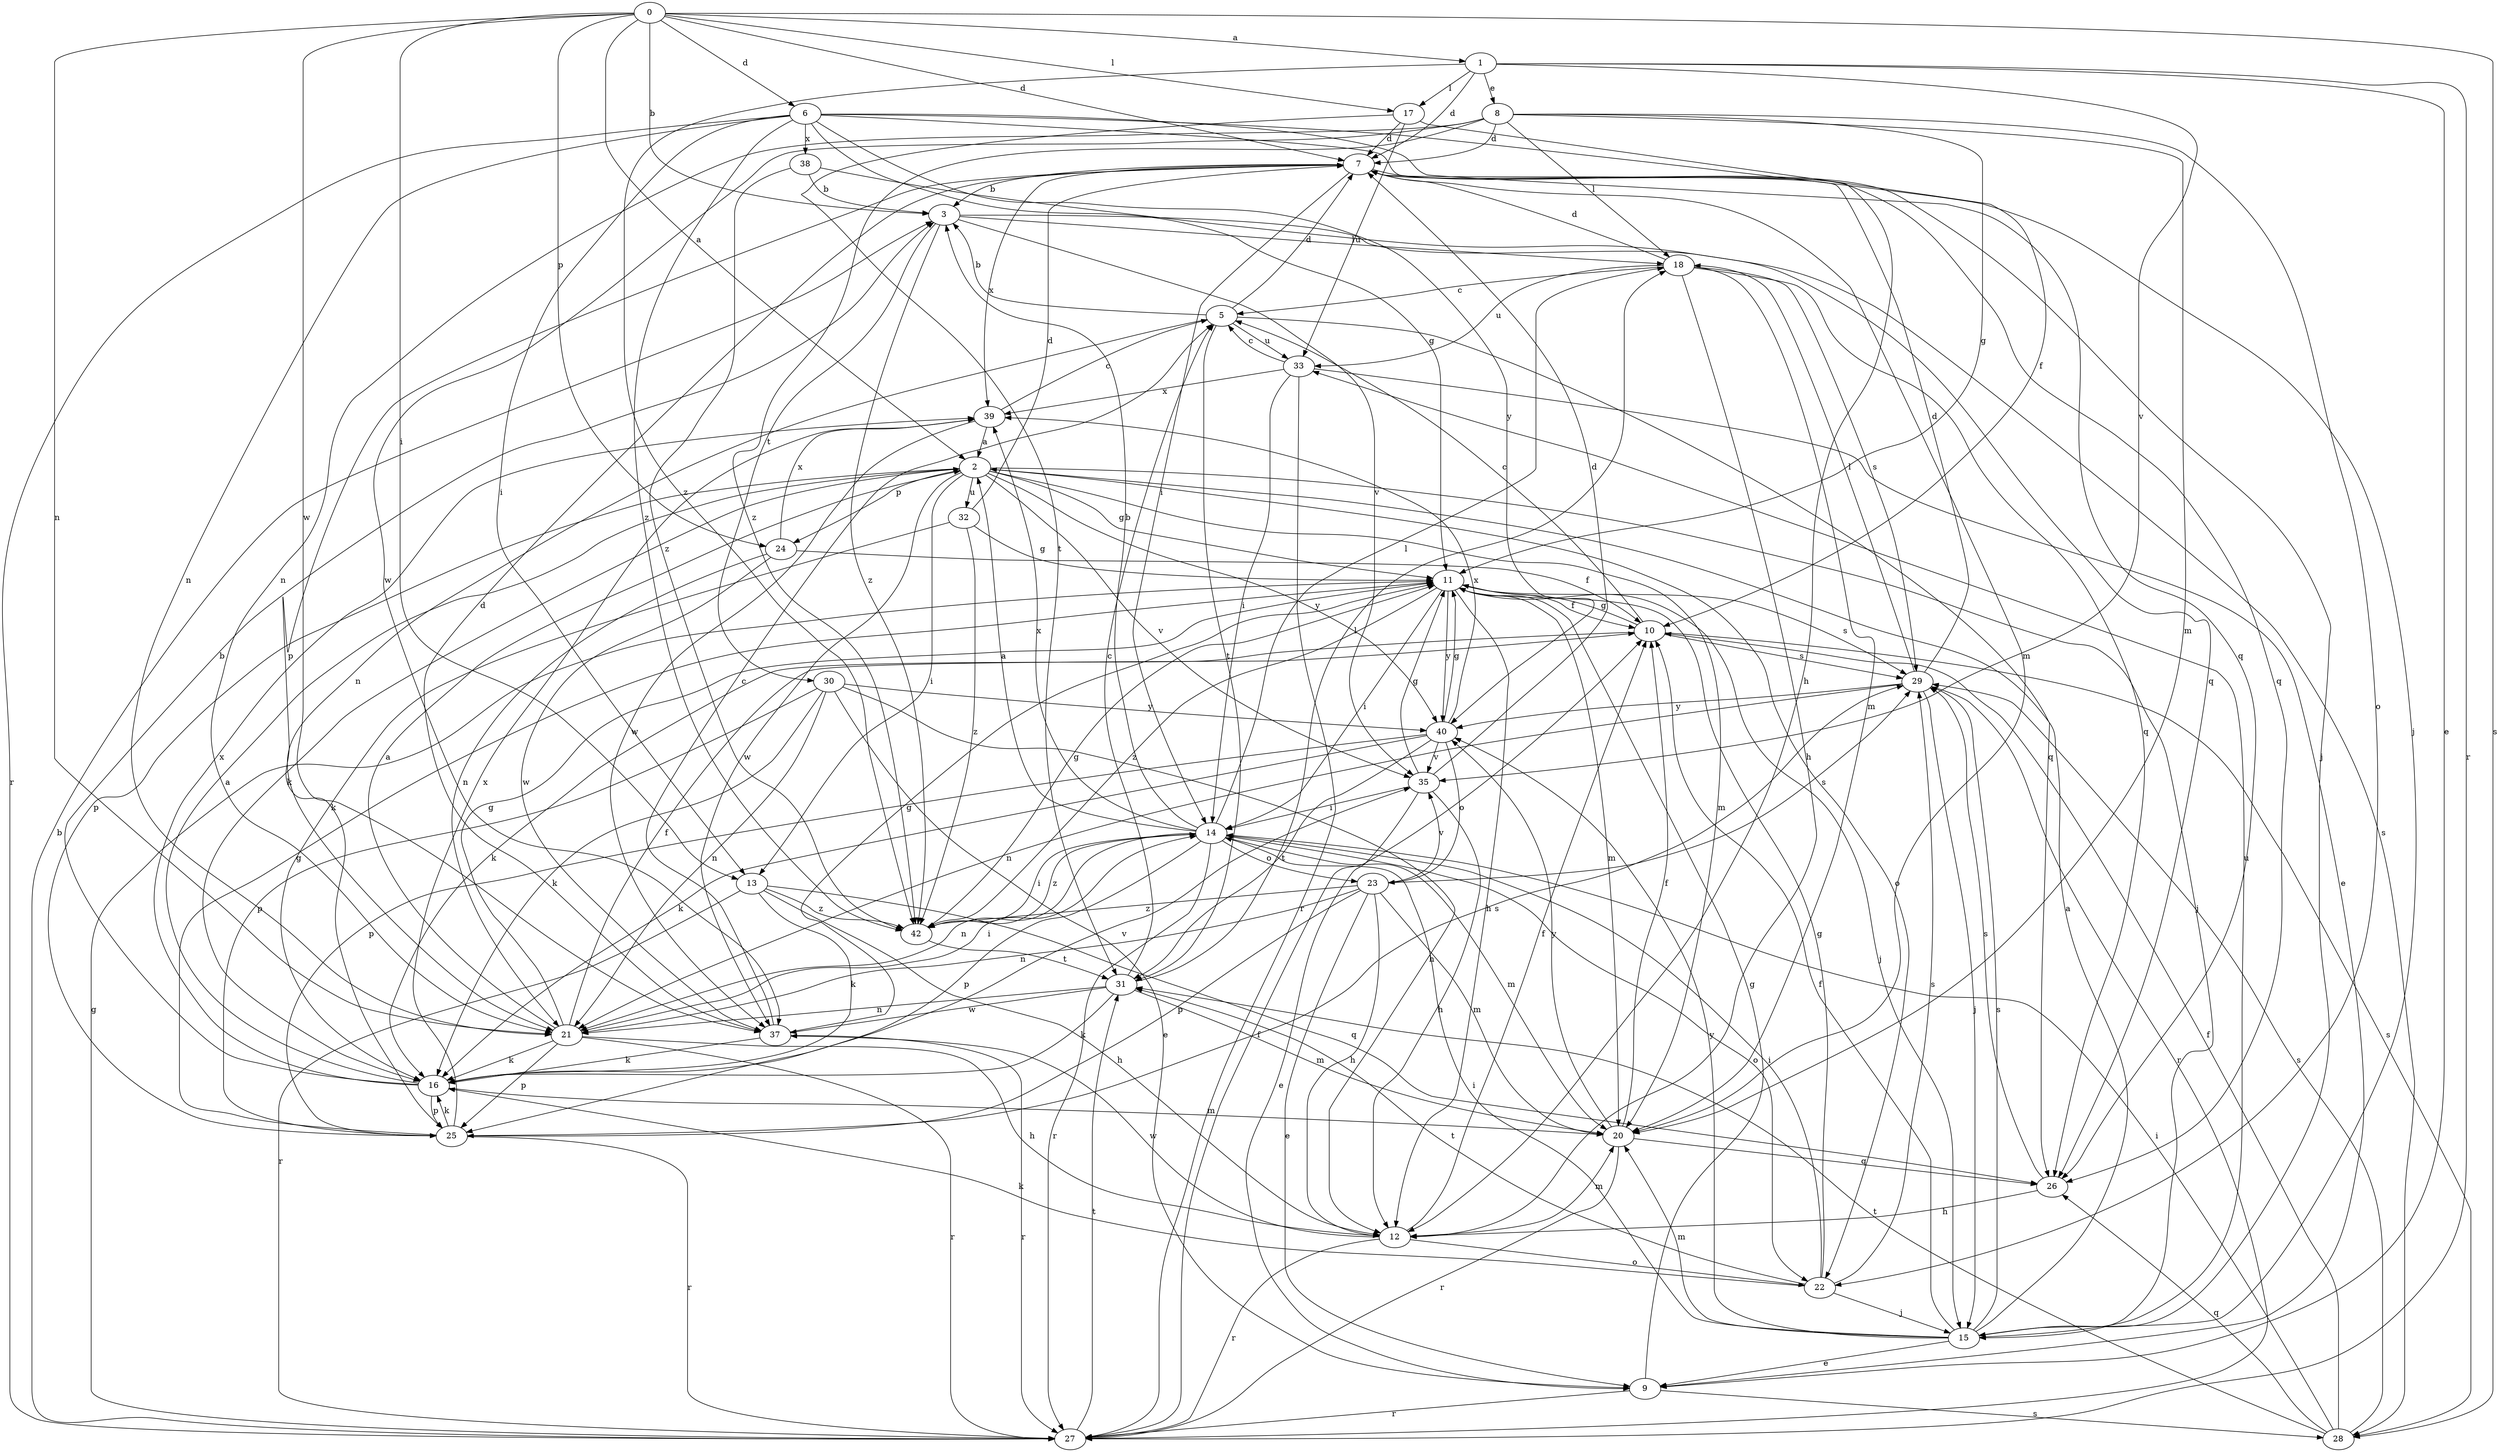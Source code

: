 strict digraph  {
0;
1;
2;
3;
5;
6;
7;
8;
9;
10;
11;
12;
13;
14;
15;
16;
17;
18;
20;
21;
22;
23;
24;
25;
26;
27;
28;
29;
30;
31;
32;
33;
35;
37;
38;
39;
40;
42;
0 -> 1  [label=a];
0 -> 2  [label=a];
0 -> 3  [label=b];
0 -> 6  [label=d];
0 -> 7  [label=d];
0 -> 13  [label=i];
0 -> 17  [label=l];
0 -> 21  [label=n];
0 -> 24  [label=p];
0 -> 28  [label=s];
0 -> 37  [label=w];
1 -> 7  [label=d];
1 -> 8  [label=e];
1 -> 9  [label=e];
1 -> 17  [label=l];
1 -> 27  [label=r];
1 -> 35  [label=v];
1 -> 42  [label=z];
2 -> 11  [label=g];
2 -> 13  [label=i];
2 -> 15  [label=j];
2 -> 16  [label=k];
2 -> 20  [label=m];
2 -> 22  [label=o];
2 -> 24  [label=p];
2 -> 25  [label=p];
2 -> 32  [label=u];
2 -> 35  [label=v];
2 -> 37  [label=w];
2 -> 40  [label=y];
3 -> 18  [label=l];
3 -> 28  [label=s];
3 -> 30  [label=t];
3 -> 35  [label=v];
3 -> 42  [label=z];
5 -> 3  [label=b];
5 -> 7  [label=d];
5 -> 21  [label=n];
5 -> 26  [label=q];
5 -> 31  [label=t];
5 -> 33  [label=u];
6 -> 11  [label=g];
6 -> 12  [label=h];
6 -> 13  [label=i];
6 -> 15  [label=j];
6 -> 21  [label=n];
6 -> 26  [label=q];
6 -> 27  [label=r];
6 -> 38  [label=x];
6 -> 40  [label=y];
6 -> 42  [label=z];
7 -> 3  [label=b];
7 -> 14  [label=i];
7 -> 15  [label=j];
7 -> 20  [label=m];
7 -> 25  [label=p];
7 -> 26  [label=q];
7 -> 39  [label=x];
8 -> 7  [label=d];
8 -> 11  [label=g];
8 -> 18  [label=l];
8 -> 20  [label=m];
8 -> 21  [label=n];
8 -> 22  [label=o];
8 -> 37  [label=w];
8 -> 42  [label=z];
9 -> 11  [label=g];
9 -> 27  [label=r];
9 -> 28  [label=s];
10 -> 5  [label=c];
10 -> 11  [label=g];
10 -> 16  [label=k];
10 -> 28  [label=s];
10 -> 29  [label=s];
11 -> 10  [label=f];
11 -> 12  [label=h];
11 -> 14  [label=i];
11 -> 15  [label=j];
11 -> 20  [label=m];
11 -> 29  [label=s];
11 -> 40  [label=y];
11 -> 42  [label=z];
12 -> 10  [label=f];
12 -> 20  [label=m];
12 -> 22  [label=o];
12 -> 27  [label=r];
12 -> 37  [label=w];
13 -> 12  [label=h];
13 -> 16  [label=k];
13 -> 26  [label=q];
13 -> 27  [label=r];
13 -> 42  [label=z];
14 -> 2  [label=a];
14 -> 3  [label=b];
14 -> 18  [label=l];
14 -> 20  [label=m];
14 -> 21  [label=n];
14 -> 22  [label=o];
14 -> 23  [label=o];
14 -> 25  [label=p];
14 -> 27  [label=r];
14 -> 39  [label=x];
14 -> 42  [label=z];
15 -> 2  [label=a];
15 -> 9  [label=e];
15 -> 10  [label=f];
15 -> 14  [label=i];
15 -> 20  [label=m];
15 -> 29  [label=s];
15 -> 33  [label=u];
15 -> 40  [label=y];
16 -> 2  [label=a];
16 -> 3  [label=b];
16 -> 20  [label=m];
16 -> 25  [label=p];
16 -> 35  [label=v];
16 -> 39  [label=x];
17 -> 7  [label=d];
17 -> 10  [label=f];
17 -> 31  [label=t];
17 -> 33  [label=u];
18 -> 5  [label=c];
18 -> 7  [label=d];
18 -> 12  [label=h];
18 -> 20  [label=m];
18 -> 26  [label=q];
18 -> 29  [label=s];
18 -> 33  [label=u];
20 -> 10  [label=f];
20 -> 26  [label=q];
20 -> 27  [label=r];
20 -> 40  [label=y];
21 -> 2  [label=a];
21 -> 10  [label=f];
21 -> 11  [label=g];
21 -> 12  [label=h];
21 -> 14  [label=i];
21 -> 16  [label=k];
21 -> 25  [label=p];
21 -> 27  [label=r];
22 -> 11  [label=g];
22 -> 14  [label=i];
22 -> 15  [label=j];
22 -> 16  [label=k];
22 -> 29  [label=s];
22 -> 31  [label=t];
23 -> 9  [label=e];
23 -> 12  [label=h];
23 -> 20  [label=m];
23 -> 21  [label=n];
23 -> 25  [label=p];
23 -> 29  [label=s];
23 -> 35  [label=v];
23 -> 42  [label=z];
24 -> 10  [label=f];
24 -> 21  [label=n];
24 -> 37  [label=w];
24 -> 39  [label=x];
25 -> 11  [label=g];
25 -> 16  [label=k];
25 -> 27  [label=r];
25 -> 29  [label=s];
25 -> 39  [label=x];
26 -> 12  [label=h];
26 -> 29  [label=s];
27 -> 3  [label=b];
27 -> 10  [label=f];
27 -> 11  [label=g];
27 -> 31  [label=t];
28 -> 10  [label=f];
28 -> 14  [label=i];
28 -> 26  [label=q];
28 -> 29  [label=s];
28 -> 31  [label=t];
29 -> 7  [label=d];
29 -> 15  [label=j];
29 -> 18  [label=l];
29 -> 21  [label=n];
29 -> 27  [label=r];
29 -> 40  [label=y];
30 -> 9  [label=e];
30 -> 12  [label=h];
30 -> 16  [label=k];
30 -> 21  [label=n];
30 -> 25  [label=p];
30 -> 40  [label=y];
31 -> 5  [label=c];
31 -> 16  [label=k];
31 -> 18  [label=l];
31 -> 20  [label=m];
31 -> 21  [label=n];
31 -> 37  [label=w];
32 -> 7  [label=d];
32 -> 11  [label=g];
32 -> 16  [label=k];
32 -> 42  [label=z];
33 -> 5  [label=c];
33 -> 9  [label=e];
33 -> 14  [label=i];
33 -> 27  [label=r];
33 -> 39  [label=x];
35 -> 7  [label=d];
35 -> 9  [label=e];
35 -> 11  [label=g];
35 -> 12  [label=h];
35 -> 14  [label=i];
37 -> 5  [label=c];
37 -> 7  [label=d];
37 -> 11  [label=g];
37 -> 16  [label=k];
37 -> 27  [label=r];
38 -> 3  [label=b];
38 -> 26  [label=q];
38 -> 42  [label=z];
39 -> 2  [label=a];
39 -> 5  [label=c];
39 -> 37  [label=w];
40 -> 11  [label=g];
40 -> 16  [label=k];
40 -> 23  [label=o];
40 -> 25  [label=p];
40 -> 31  [label=t];
40 -> 35  [label=v];
40 -> 39  [label=x];
42 -> 11  [label=g];
42 -> 14  [label=i];
42 -> 31  [label=t];
}
